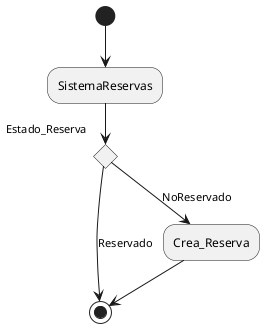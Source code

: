 @startuml SistemaReservas
(*) --> "SistemaReservas"
    if "Estado_Reserva" then
      ->[Reservado] (*)
 
    else
      -->[NoReservado] "Crea_Reserva"
      --> (*)
    endif
@enduml